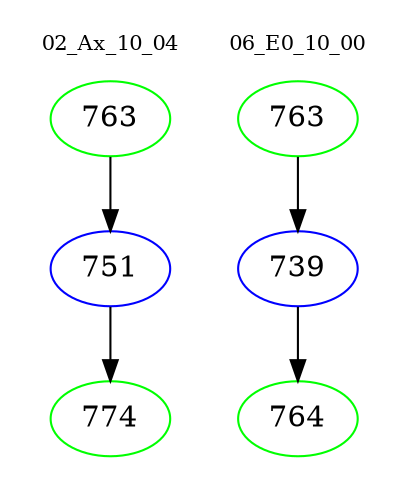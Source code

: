 digraph{
subgraph cluster_0 {
color = white
label = "02_Ax_10_04";
fontsize=10;
T0_763 [label="763", color="green"]
T0_763 -> T0_751 [color="black"]
T0_751 [label="751", color="blue"]
T0_751 -> T0_774 [color="black"]
T0_774 [label="774", color="green"]
}
subgraph cluster_1 {
color = white
label = "06_E0_10_00";
fontsize=10;
T1_763 [label="763", color="green"]
T1_763 -> T1_739 [color="black"]
T1_739 [label="739", color="blue"]
T1_739 -> T1_764 [color="black"]
T1_764 [label="764", color="green"]
}
}
